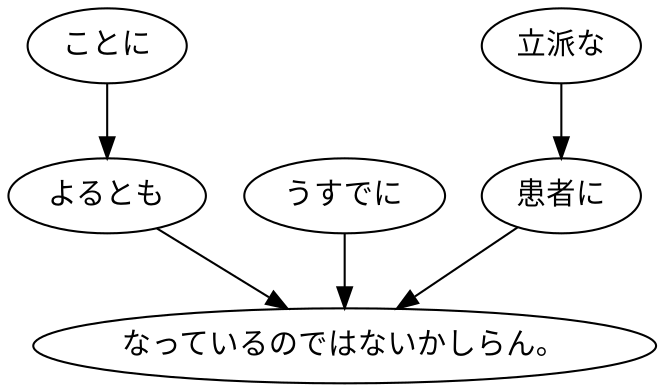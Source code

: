 digraph graph6334 {
	node0 [label="ことに"];
	node1 [label="よるとも"];
	node2 [label="うすでに"];
	node3 [label="立派な"];
	node4 [label="患者に"];
	node5 [label="なっているのではないかしらん。"];
	node0 -> node1;
	node1 -> node5;
	node2 -> node5;
	node3 -> node4;
	node4 -> node5;
}
